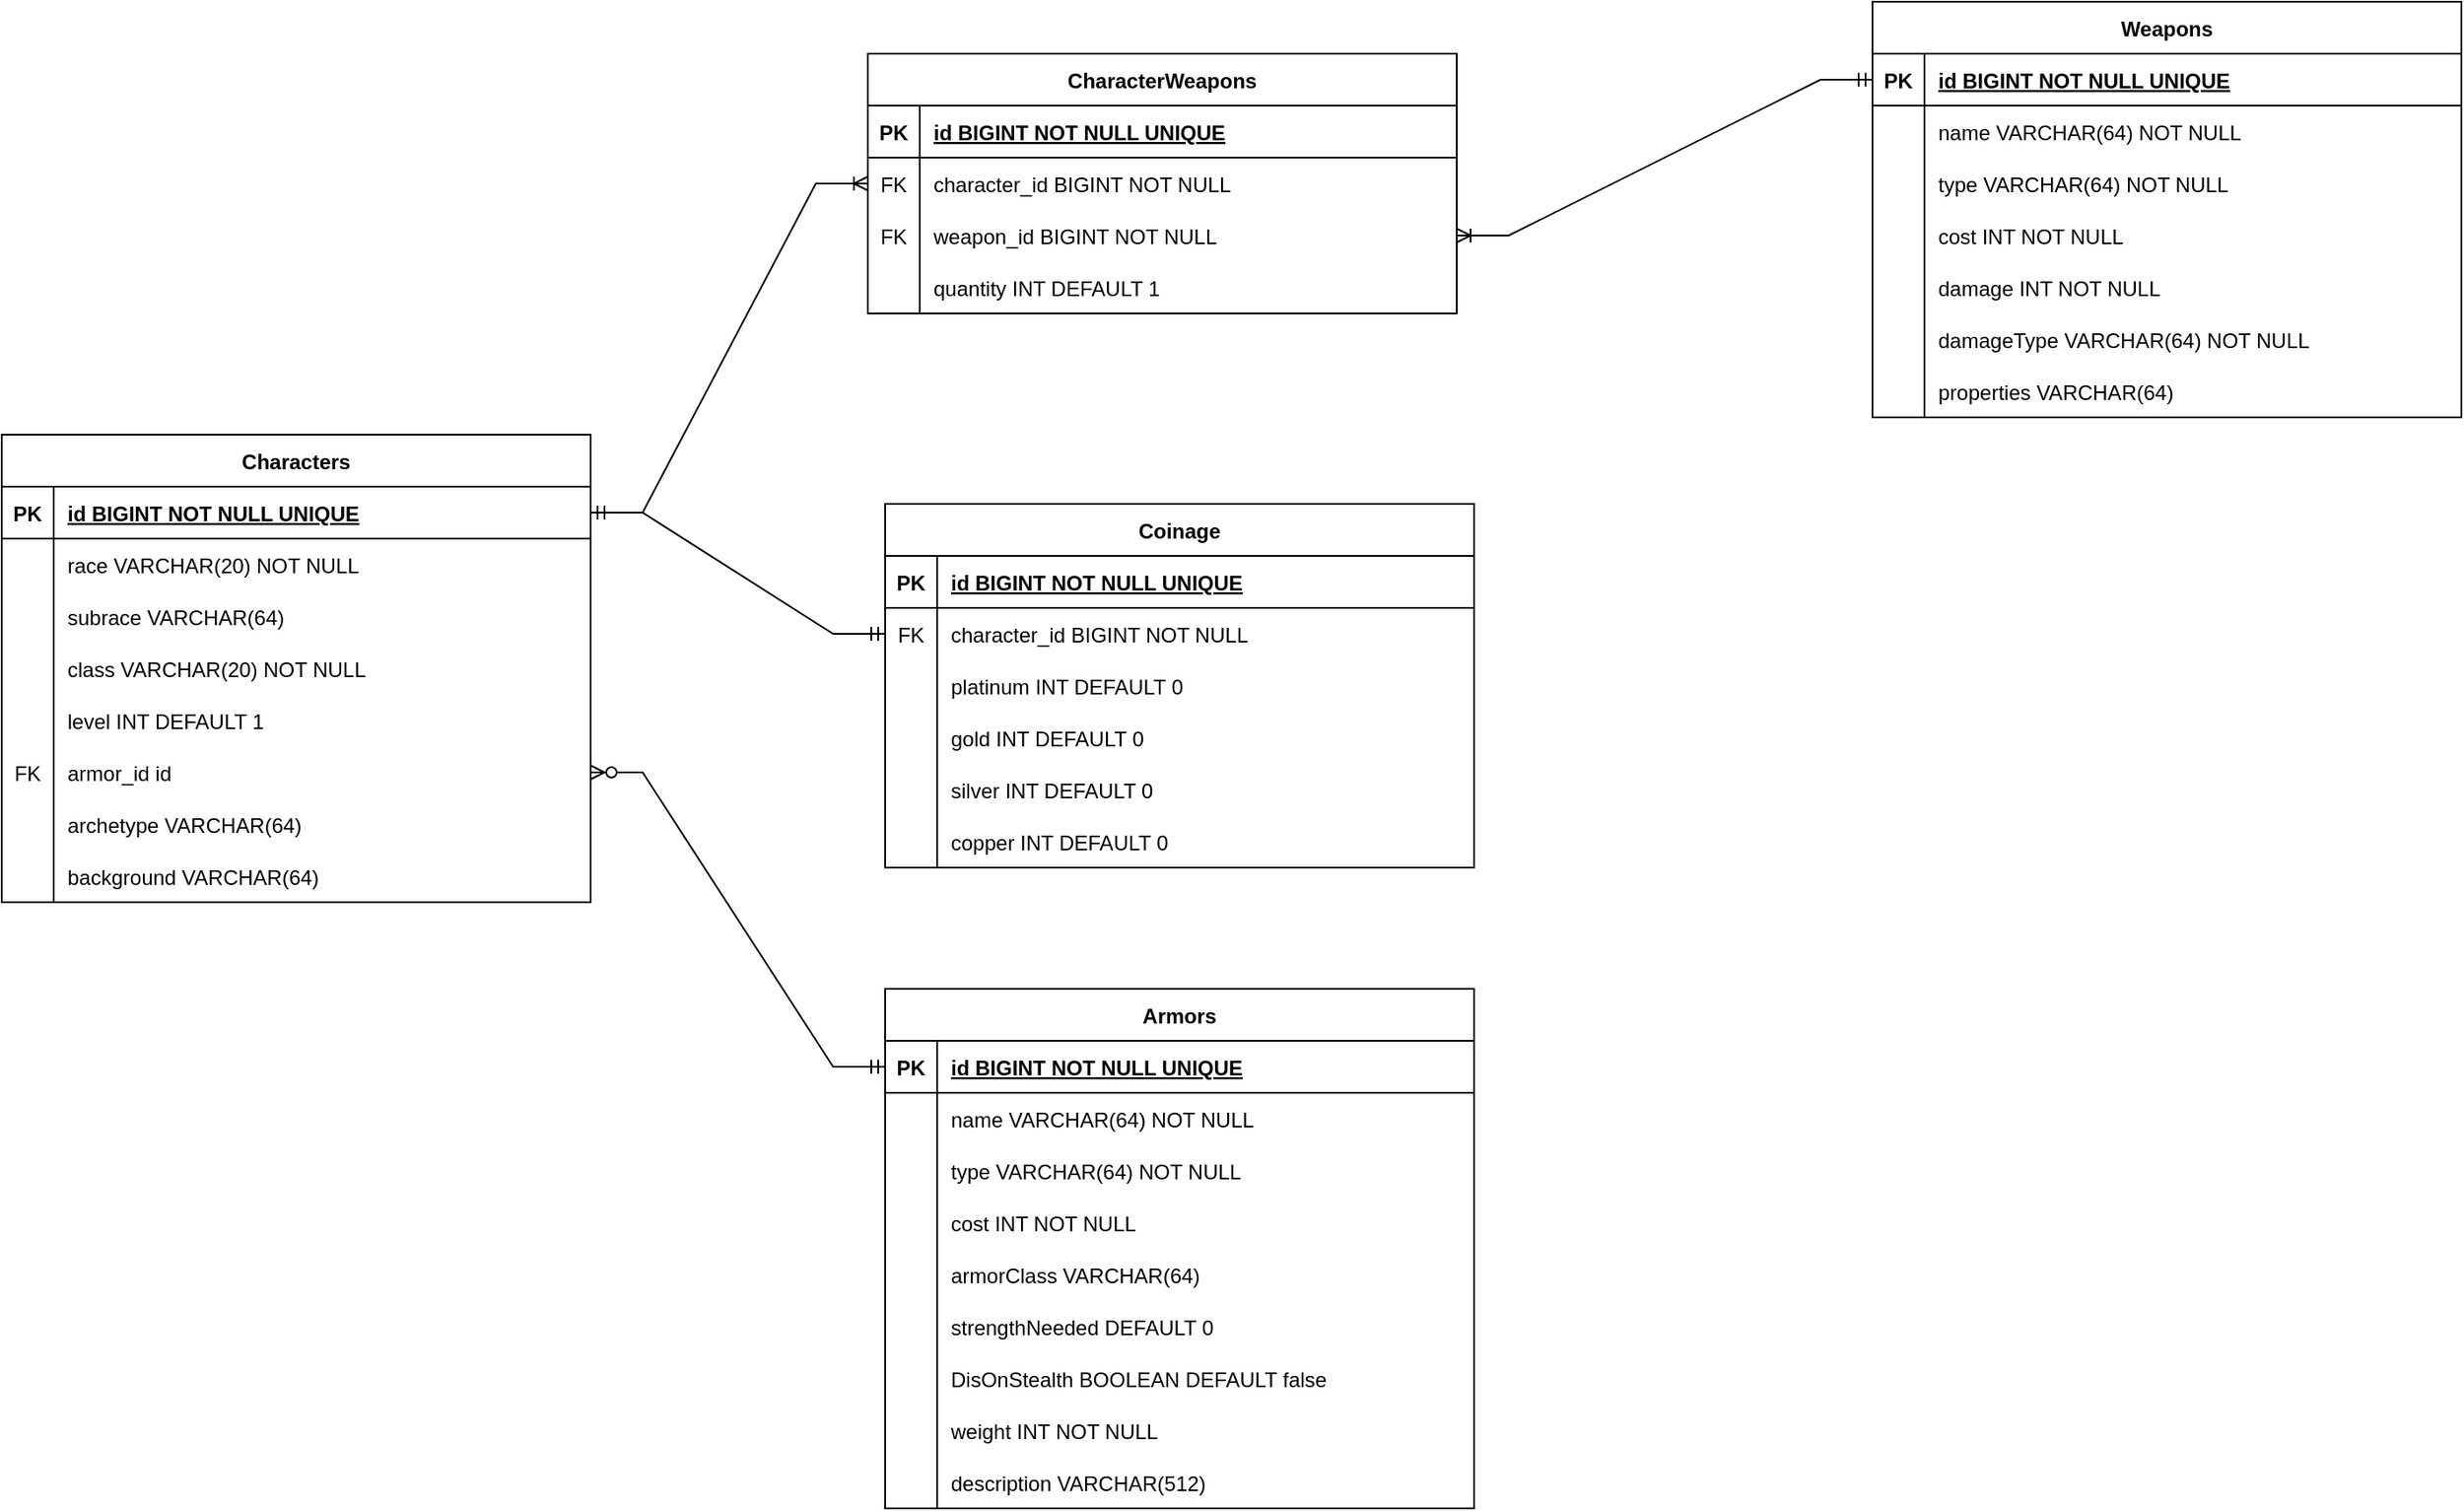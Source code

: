 <mxfile version="17.4.6" type="device"><diagram id="R2lEEEUBdFMjLlhIrx00" name="Page-1"><mxGraphModel dx="942" dy="1602" grid="1" gridSize="10" guides="1" tooltips="1" connect="1" arrows="1" fold="1" page="1" pageScale="1" pageWidth="850" pageHeight="1100" math="0" shadow="0" extFonts="Permanent Marker^https://fonts.googleapis.com/css?family=Permanent+Marker"><root><mxCell id="0"/><mxCell id="1" parent="0"/><mxCell id="QMcLN5FWD3QCqrmM8UiF-1" value="Characters" style="shape=table;startSize=30;container=1;collapsible=1;childLayout=tableLayout;fixedRows=1;rowLines=0;fontStyle=1;align=center;resizeLast=1;" parent="1" vertex="1"><mxGeometry x="140" y="320" width="340" height="270" as="geometry"/></mxCell><mxCell id="QMcLN5FWD3QCqrmM8UiF-2" value="" style="shape=tableRow;horizontal=0;startSize=0;swimlaneHead=0;swimlaneBody=0;fillColor=none;collapsible=0;dropTarget=0;points=[[0,0.5],[1,0.5]];portConstraint=eastwest;top=0;left=0;right=0;bottom=1;" parent="QMcLN5FWD3QCqrmM8UiF-1" vertex="1"><mxGeometry y="30" width="340" height="30" as="geometry"/></mxCell><mxCell id="QMcLN5FWD3QCqrmM8UiF-3" value="PK" style="shape=partialRectangle;connectable=0;fillColor=none;top=0;left=0;bottom=0;right=0;fontStyle=1;overflow=hidden;" parent="QMcLN5FWD3QCqrmM8UiF-2" vertex="1"><mxGeometry width="30" height="30" as="geometry"><mxRectangle width="30" height="30" as="alternateBounds"/></mxGeometry></mxCell><mxCell id="QMcLN5FWD3QCqrmM8UiF-4" value="id BIGINT NOT NULL UNIQUE" style="shape=partialRectangle;connectable=0;fillColor=none;top=0;left=0;bottom=0;right=0;align=left;spacingLeft=6;fontStyle=5;overflow=hidden;" parent="QMcLN5FWD3QCqrmM8UiF-2" vertex="1"><mxGeometry x="30" width="310" height="30" as="geometry"><mxRectangle width="310" height="30" as="alternateBounds"/></mxGeometry></mxCell><mxCell id="QMcLN5FWD3QCqrmM8UiF-5" value="" style="shape=tableRow;horizontal=0;startSize=0;swimlaneHead=0;swimlaneBody=0;fillColor=none;collapsible=0;dropTarget=0;points=[[0,0.5],[1,0.5]];portConstraint=eastwest;top=0;left=0;right=0;bottom=0;" parent="QMcLN5FWD3QCqrmM8UiF-1" vertex="1"><mxGeometry y="60" width="340" height="30" as="geometry"/></mxCell><mxCell id="QMcLN5FWD3QCqrmM8UiF-6" value="" style="shape=partialRectangle;connectable=0;fillColor=none;top=0;left=0;bottom=0;right=0;editable=1;overflow=hidden;" parent="QMcLN5FWD3QCqrmM8UiF-5" vertex="1"><mxGeometry width="30" height="30" as="geometry"><mxRectangle width="30" height="30" as="alternateBounds"/></mxGeometry></mxCell><mxCell id="QMcLN5FWD3QCqrmM8UiF-7" value="race VARCHAR(20) NOT NULL" style="shape=partialRectangle;connectable=0;fillColor=none;top=0;left=0;bottom=0;right=0;align=left;spacingLeft=6;overflow=hidden;" parent="QMcLN5FWD3QCqrmM8UiF-5" vertex="1"><mxGeometry x="30" width="310" height="30" as="geometry"><mxRectangle width="310" height="30" as="alternateBounds"/></mxGeometry></mxCell><mxCell id="QMcLN5FWD3QCqrmM8UiF-8" value="" style="shape=tableRow;horizontal=0;startSize=0;swimlaneHead=0;swimlaneBody=0;fillColor=none;collapsible=0;dropTarget=0;points=[[0,0.5],[1,0.5]];portConstraint=eastwest;top=0;left=0;right=0;bottom=0;" parent="QMcLN5FWD3QCqrmM8UiF-1" vertex="1"><mxGeometry y="90" width="340" height="30" as="geometry"/></mxCell><mxCell id="QMcLN5FWD3QCqrmM8UiF-9" value="" style="shape=partialRectangle;connectable=0;fillColor=none;top=0;left=0;bottom=0;right=0;editable=1;overflow=hidden;" parent="QMcLN5FWD3QCqrmM8UiF-8" vertex="1"><mxGeometry width="30" height="30" as="geometry"><mxRectangle width="30" height="30" as="alternateBounds"/></mxGeometry></mxCell><mxCell id="QMcLN5FWD3QCqrmM8UiF-10" value="subrace VARCHAR(64)" style="shape=partialRectangle;connectable=0;fillColor=none;top=0;left=0;bottom=0;right=0;align=left;spacingLeft=6;overflow=hidden;" parent="QMcLN5FWD3QCqrmM8UiF-8" vertex="1"><mxGeometry x="30" width="310" height="30" as="geometry"><mxRectangle width="310" height="30" as="alternateBounds"/></mxGeometry></mxCell><mxCell id="QMcLN5FWD3QCqrmM8UiF-11" style="shape=tableRow;horizontal=0;startSize=0;swimlaneHead=0;swimlaneBody=0;fillColor=none;collapsible=0;dropTarget=0;points=[[0,0.5],[1,0.5]];portConstraint=eastwest;top=0;left=0;right=0;bottom=0;" parent="QMcLN5FWD3QCqrmM8UiF-1" vertex="1"><mxGeometry y="120" width="340" height="30" as="geometry"/></mxCell><mxCell id="QMcLN5FWD3QCqrmM8UiF-12" style="shape=partialRectangle;connectable=0;fillColor=none;top=0;left=0;bottom=0;right=0;editable=1;overflow=hidden;" parent="QMcLN5FWD3QCqrmM8UiF-11" vertex="1"><mxGeometry width="30" height="30" as="geometry"><mxRectangle width="30" height="30" as="alternateBounds"/></mxGeometry></mxCell><mxCell id="QMcLN5FWD3QCqrmM8UiF-13" value="class VARCHAR(20) NOT NULL" style="shape=partialRectangle;connectable=0;fillColor=none;top=0;left=0;bottom=0;right=0;align=left;spacingLeft=6;overflow=hidden;" parent="QMcLN5FWD3QCqrmM8UiF-11" vertex="1"><mxGeometry x="30" width="310" height="30" as="geometry"><mxRectangle width="310" height="30" as="alternateBounds"/></mxGeometry></mxCell><mxCell id="QMcLN5FWD3QCqrmM8UiF-17" style="shape=tableRow;horizontal=0;startSize=0;swimlaneHead=0;swimlaneBody=0;fillColor=none;collapsible=0;dropTarget=0;points=[[0,0.5],[1,0.5]];portConstraint=eastwest;top=0;left=0;right=0;bottom=0;" parent="QMcLN5FWD3QCqrmM8UiF-1" vertex="1"><mxGeometry y="150" width="340" height="30" as="geometry"/></mxCell><mxCell id="QMcLN5FWD3QCqrmM8UiF-18" style="shape=partialRectangle;connectable=0;fillColor=none;top=0;left=0;bottom=0;right=0;editable=1;overflow=hidden;" parent="QMcLN5FWD3QCqrmM8UiF-17" vertex="1"><mxGeometry width="30" height="30" as="geometry"><mxRectangle width="30" height="30" as="alternateBounds"/></mxGeometry></mxCell><mxCell id="QMcLN5FWD3QCqrmM8UiF-19" value="level INT DEFAULT 1" style="shape=partialRectangle;connectable=0;fillColor=none;top=0;left=0;bottom=0;right=0;align=left;spacingLeft=6;overflow=hidden;" parent="QMcLN5FWD3QCqrmM8UiF-17" vertex="1"><mxGeometry x="30" width="310" height="30" as="geometry"><mxRectangle width="310" height="30" as="alternateBounds"/></mxGeometry></mxCell><mxCell id="VC40EY-GTcjfZJbAueMf-99" style="shape=tableRow;horizontal=0;startSize=0;swimlaneHead=0;swimlaneBody=0;fillColor=none;collapsible=0;dropTarget=0;points=[[0,0.5],[1,0.5]];portConstraint=eastwest;top=0;left=0;right=0;bottom=0;" parent="QMcLN5FWD3QCqrmM8UiF-1" vertex="1"><mxGeometry y="180" width="340" height="30" as="geometry"/></mxCell><mxCell id="VC40EY-GTcjfZJbAueMf-100" value="FK" style="shape=partialRectangle;connectable=0;fillColor=none;top=0;left=0;bottom=0;right=0;editable=1;overflow=hidden;" parent="VC40EY-GTcjfZJbAueMf-99" vertex="1"><mxGeometry width="30" height="30" as="geometry"><mxRectangle width="30" height="30" as="alternateBounds"/></mxGeometry></mxCell><mxCell id="VC40EY-GTcjfZJbAueMf-101" value="armor_id id" style="shape=partialRectangle;connectable=0;fillColor=none;top=0;left=0;bottom=0;right=0;align=left;spacingLeft=6;overflow=hidden;" parent="VC40EY-GTcjfZJbAueMf-99" vertex="1"><mxGeometry x="30" width="310" height="30" as="geometry"><mxRectangle width="310" height="30" as="alternateBounds"/></mxGeometry></mxCell><mxCell id="QMcLN5FWD3QCqrmM8UiF-20" style="shape=tableRow;horizontal=0;startSize=0;swimlaneHead=0;swimlaneBody=0;fillColor=none;collapsible=0;dropTarget=0;points=[[0,0.5],[1,0.5]];portConstraint=eastwest;top=0;left=0;right=0;bottom=0;" parent="QMcLN5FWD3QCqrmM8UiF-1" vertex="1"><mxGeometry y="210" width="340" height="30" as="geometry"/></mxCell><mxCell id="QMcLN5FWD3QCqrmM8UiF-21" style="shape=partialRectangle;connectable=0;fillColor=none;top=0;left=0;bottom=0;right=0;editable=1;overflow=hidden;" parent="QMcLN5FWD3QCqrmM8UiF-20" vertex="1"><mxGeometry width="30" height="30" as="geometry"><mxRectangle width="30" height="30" as="alternateBounds"/></mxGeometry></mxCell><mxCell id="QMcLN5FWD3QCqrmM8UiF-22" value="archetype VARCHAR(64)" style="shape=partialRectangle;connectable=0;fillColor=none;top=0;left=0;bottom=0;right=0;align=left;spacingLeft=6;overflow=hidden;" parent="QMcLN5FWD3QCqrmM8UiF-20" vertex="1"><mxGeometry x="30" width="310" height="30" as="geometry"><mxRectangle width="310" height="30" as="alternateBounds"/></mxGeometry></mxCell><mxCell id="QMcLN5FWD3QCqrmM8UiF-14" style="shape=tableRow;horizontal=0;startSize=0;swimlaneHead=0;swimlaneBody=0;fillColor=none;collapsible=0;dropTarget=0;points=[[0,0.5],[1,0.5]];portConstraint=eastwest;top=0;left=0;right=0;bottom=0;" parent="QMcLN5FWD3QCqrmM8UiF-1" vertex="1"><mxGeometry y="240" width="340" height="30" as="geometry"/></mxCell><mxCell id="QMcLN5FWD3QCqrmM8UiF-15" style="shape=partialRectangle;connectable=0;fillColor=none;top=0;left=0;bottom=0;right=0;editable=1;overflow=hidden;" parent="QMcLN5FWD3QCqrmM8UiF-14" vertex="1"><mxGeometry width="30" height="30" as="geometry"><mxRectangle width="30" height="30" as="alternateBounds"/></mxGeometry></mxCell><mxCell id="QMcLN5FWD3QCqrmM8UiF-16" value="background VARCHAR(64)" style="shape=partialRectangle;connectable=0;fillColor=none;top=0;left=0;bottom=0;right=0;align=left;spacingLeft=6;overflow=hidden;" parent="QMcLN5FWD3QCqrmM8UiF-14" vertex="1"><mxGeometry x="30" width="310" height="30" as="geometry"><mxRectangle width="310" height="30" as="alternateBounds"/></mxGeometry></mxCell><mxCell id="VC40EY-GTcjfZJbAueMf-1" value="Weapons" style="shape=table;startSize=30;container=1;collapsible=1;childLayout=tableLayout;fixedRows=1;rowLines=0;fontStyle=1;align=center;resizeLast=1;" parent="1" vertex="1"><mxGeometry x="1220" y="70" width="340" height="240" as="geometry"/></mxCell><mxCell id="VC40EY-GTcjfZJbAueMf-2" value="" style="shape=tableRow;horizontal=0;startSize=0;swimlaneHead=0;swimlaneBody=0;fillColor=none;collapsible=0;dropTarget=0;points=[[0,0.5],[1,0.5]];portConstraint=eastwest;top=0;left=0;right=0;bottom=1;" parent="VC40EY-GTcjfZJbAueMf-1" vertex="1"><mxGeometry y="30" width="340" height="30" as="geometry"/></mxCell><mxCell id="VC40EY-GTcjfZJbAueMf-3" value="PK" style="shape=partialRectangle;connectable=0;fillColor=none;top=0;left=0;bottom=0;right=0;fontStyle=1;overflow=hidden;" parent="VC40EY-GTcjfZJbAueMf-2" vertex="1"><mxGeometry width="30" height="30" as="geometry"><mxRectangle width="30" height="30" as="alternateBounds"/></mxGeometry></mxCell><mxCell id="VC40EY-GTcjfZJbAueMf-4" value="id BIGINT NOT NULL UNIQUE" style="shape=partialRectangle;connectable=0;fillColor=none;top=0;left=0;bottom=0;right=0;align=left;spacingLeft=6;fontStyle=5;overflow=hidden;" parent="VC40EY-GTcjfZJbAueMf-2" vertex="1"><mxGeometry x="30" width="310" height="30" as="geometry"><mxRectangle width="310" height="30" as="alternateBounds"/></mxGeometry></mxCell><mxCell id="VC40EY-GTcjfZJbAueMf-5" value="" style="shape=tableRow;horizontal=0;startSize=0;swimlaneHead=0;swimlaneBody=0;fillColor=none;collapsible=0;dropTarget=0;points=[[0,0.5],[1,0.5]];portConstraint=eastwest;top=0;left=0;right=0;bottom=0;" parent="VC40EY-GTcjfZJbAueMf-1" vertex="1"><mxGeometry y="60" width="340" height="30" as="geometry"/></mxCell><mxCell id="VC40EY-GTcjfZJbAueMf-6" value="" style="shape=partialRectangle;connectable=0;fillColor=none;top=0;left=0;bottom=0;right=0;editable=1;overflow=hidden;" parent="VC40EY-GTcjfZJbAueMf-5" vertex="1"><mxGeometry width="30" height="30" as="geometry"><mxRectangle width="30" height="30" as="alternateBounds"/></mxGeometry></mxCell><mxCell id="VC40EY-GTcjfZJbAueMf-7" value="name VARCHAR(64) NOT NULL" style="shape=partialRectangle;connectable=0;fillColor=none;top=0;left=0;bottom=0;right=0;align=left;spacingLeft=6;overflow=hidden;" parent="VC40EY-GTcjfZJbAueMf-5" vertex="1"><mxGeometry x="30" width="310" height="30" as="geometry"><mxRectangle width="310" height="30" as="alternateBounds"/></mxGeometry></mxCell><mxCell id="VC40EY-GTcjfZJbAueMf-8" value="" style="shape=tableRow;horizontal=0;startSize=0;swimlaneHead=0;swimlaneBody=0;fillColor=none;collapsible=0;dropTarget=0;points=[[0,0.5],[1,0.5]];portConstraint=eastwest;top=0;left=0;right=0;bottom=0;" parent="VC40EY-GTcjfZJbAueMf-1" vertex="1"><mxGeometry y="90" width="340" height="30" as="geometry"/></mxCell><mxCell id="VC40EY-GTcjfZJbAueMf-9" value="" style="shape=partialRectangle;connectable=0;fillColor=none;top=0;left=0;bottom=0;right=0;editable=1;overflow=hidden;" parent="VC40EY-GTcjfZJbAueMf-8" vertex="1"><mxGeometry width="30" height="30" as="geometry"><mxRectangle width="30" height="30" as="alternateBounds"/></mxGeometry></mxCell><mxCell id="VC40EY-GTcjfZJbAueMf-10" value="type VARCHAR(64) NOT NULL" style="shape=partialRectangle;connectable=0;fillColor=none;top=0;left=0;bottom=0;right=0;align=left;spacingLeft=6;overflow=hidden;" parent="VC40EY-GTcjfZJbAueMf-8" vertex="1"><mxGeometry x="30" width="310" height="30" as="geometry"><mxRectangle width="310" height="30" as="alternateBounds"/></mxGeometry></mxCell><mxCell id="VC40EY-GTcjfZJbAueMf-11" style="shape=tableRow;horizontal=0;startSize=0;swimlaneHead=0;swimlaneBody=0;fillColor=none;collapsible=0;dropTarget=0;points=[[0,0.5],[1,0.5]];portConstraint=eastwest;top=0;left=0;right=0;bottom=0;" parent="VC40EY-GTcjfZJbAueMf-1" vertex="1"><mxGeometry y="120" width="340" height="30" as="geometry"/></mxCell><mxCell id="VC40EY-GTcjfZJbAueMf-12" style="shape=partialRectangle;connectable=0;fillColor=none;top=0;left=0;bottom=0;right=0;editable=1;overflow=hidden;" parent="VC40EY-GTcjfZJbAueMf-11" vertex="1"><mxGeometry width="30" height="30" as="geometry"><mxRectangle width="30" height="30" as="alternateBounds"/></mxGeometry></mxCell><mxCell id="VC40EY-GTcjfZJbAueMf-13" value="cost INT NOT NULL" style="shape=partialRectangle;connectable=0;fillColor=none;top=0;left=0;bottom=0;right=0;align=left;spacingLeft=6;overflow=hidden;" parent="VC40EY-GTcjfZJbAueMf-11" vertex="1"><mxGeometry x="30" width="310" height="30" as="geometry"><mxRectangle width="310" height="30" as="alternateBounds"/></mxGeometry></mxCell><mxCell id="VC40EY-GTcjfZJbAueMf-14" style="shape=tableRow;horizontal=0;startSize=0;swimlaneHead=0;swimlaneBody=0;fillColor=none;collapsible=0;dropTarget=0;points=[[0,0.5],[1,0.5]];portConstraint=eastwest;top=0;left=0;right=0;bottom=0;" parent="VC40EY-GTcjfZJbAueMf-1" vertex="1"><mxGeometry y="150" width="340" height="30" as="geometry"/></mxCell><mxCell id="VC40EY-GTcjfZJbAueMf-15" style="shape=partialRectangle;connectable=0;fillColor=none;top=0;left=0;bottom=0;right=0;editable=1;overflow=hidden;" parent="VC40EY-GTcjfZJbAueMf-14" vertex="1"><mxGeometry width="30" height="30" as="geometry"><mxRectangle width="30" height="30" as="alternateBounds"/></mxGeometry></mxCell><mxCell id="VC40EY-GTcjfZJbAueMf-16" value="damage INT NOT NULL" style="shape=partialRectangle;connectable=0;fillColor=none;top=0;left=0;bottom=0;right=0;align=left;spacingLeft=6;overflow=hidden;" parent="VC40EY-GTcjfZJbAueMf-14" vertex="1"><mxGeometry x="30" width="310" height="30" as="geometry"><mxRectangle width="310" height="30" as="alternateBounds"/></mxGeometry></mxCell><mxCell id="VC40EY-GTcjfZJbAueMf-17" style="shape=tableRow;horizontal=0;startSize=0;swimlaneHead=0;swimlaneBody=0;fillColor=none;collapsible=0;dropTarget=0;points=[[0,0.5],[1,0.5]];portConstraint=eastwest;top=0;left=0;right=0;bottom=0;" parent="VC40EY-GTcjfZJbAueMf-1" vertex="1"><mxGeometry y="180" width="340" height="30" as="geometry"/></mxCell><mxCell id="VC40EY-GTcjfZJbAueMf-18" style="shape=partialRectangle;connectable=0;fillColor=none;top=0;left=0;bottom=0;right=0;editable=1;overflow=hidden;" parent="VC40EY-GTcjfZJbAueMf-17" vertex="1"><mxGeometry width="30" height="30" as="geometry"><mxRectangle width="30" height="30" as="alternateBounds"/></mxGeometry></mxCell><mxCell id="VC40EY-GTcjfZJbAueMf-19" value="damageType VARCHAR(64) NOT NULL" style="shape=partialRectangle;connectable=0;fillColor=none;top=0;left=0;bottom=0;right=0;align=left;spacingLeft=6;overflow=hidden;" parent="VC40EY-GTcjfZJbAueMf-17" vertex="1"><mxGeometry x="30" width="310" height="30" as="geometry"><mxRectangle width="310" height="30" as="alternateBounds"/></mxGeometry></mxCell><mxCell id="VC40EY-GTcjfZJbAueMf-20" style="shape=tableRow;horizontal=0;startSize=0;swimlaneHead=0;swimlaneBody=0;fillColor=none;collapsible=0;dropTarget=0;points=[[0,0.5],[1,0.5]];portConstraint=eastwest;top=0;left=0;right=0;bottom=0;" parent="VC40EY-GTcjfZJbAueMf-1" vertex="1"><mxGeometry y="210" width="340" height="30" as="geometry"/></mxCell><mxCell id="VC40EY-GTcjfZJbAueMf-21" style="shape=partialRectangle;connectable=0;fillColor=none;top=0;left=0;bottom=0;right=0;editable=1;overflow=hidden;" parent="VC40EY-GTcjfZJbAueMf-20" vertex="1"><mxGeometry width="30" height="30" as="geometry"><mxRectangle width="30" height="30" as="alternateBounds"/></mxGeometry></mxCell><mxCell id="VC40EY-GTcjfZJbAueMf-22" value="properties VARCHAR(64)" style="shape=partialRectangle;connectable=0;fillColor=none;top=0;left=0;bottom=0;right=0;align=left;spacingLeft=6;overflow=hidden;" parent="VC40EY-GTcjfZJbAueMf-20" vertex="1"><mxGeometry x="30" width="310" height="30" as="geometry"><mxRectangle width="310" height="30" as="alternateBounds"/></mxGeometry></mxCell><mxCell id="VC40EY-GTcjfZJbAueMf-36" value="CharacterWeapons" style="shape=table;startSize=30;container=1;collapsible=1;childLayout=tableLayout;fixedRows=1;rowLines=0;fontStyle=1;align=center;resizeLast=1;" parent="1" vertex="1"><mxGeometry x="640" y="100" width="340" height="150" as="geometry"/></mxCell><mxCell id="VC40EY-GTcjfZJbAueMf-37" value="" style="shape=tableRow;horizontal=0;startSize=0;swimlaneHead=0;swimlaneBody=0;fillColor=none;collapsible=0;dropTarget=0;points=[[0,0.5],[1,0.5]];portConstraint=eastwest;top=0;left=0;right=0;bottom=1;" parent="VC40EY-GTcjfZJbAueMf-36" vertex="1"><mxGeometry y="30" width="340" height="30" as="geometry"/></mxCell><mxCell id="VC40EY-GTcjfZJbAueMf-38" value="PK" style="shape=partialRectangle;connectable=0;fillColor=none;top=0;left=0;bottom=0;right=0;fontStyle=1;overflow=hidden;" parent="VC40EY-GTcjfZJbAueMf-37" vertex="1"><mxGeometry width="30" height="30" as="geometry"><mxRectangle width="30" height="30" as="alternateBounds"/></mxGeometry></mxCell><mxCell id="VC40EY-GTcjfZJbAueMf-39" value="id BIGINT NOT NULL UNIQUE" style="shape=partialRectangle;connectable=0;fillColor=none;top=0;left=0;bottom=0;right=0;align=left;spacingLeft=6;fontStyle=5;overflow=hidden;" parent="VC40EY-GTcjfZJbAueMf-37" vertex="1"><mxGeometry x="30" width="310" height="30" as="geometry"><mxRectangle width="310" height="30" as="alternateBounds"/></mxGeometry></mxCell><mxCell id="VC40EY-GTcjfZJbAueMf-40" value="" style="shape=tableRow;horizontal=0;startSize=0;swimlaneHead=0;swimlaneBody=0;fillColor=none;collapsible=0;dropTarget=0;points=[[0,0.5],[1,0.5]];portConstraint=eastwest;top=0;left=0;right=0;bottom=0;" parent="VC40EY-GTcjfZJbAueMf-36" vertex="1"><mxGeometry y="60" width="340" height="30" as="geometry"/></mxCell><mxCell id="VC40EY-GTcjfZJbAueMf-41" value="FK" style="shape=partialRectangle;connectable=0;fillColor=none;top=0;left=0;bottom=0;right=0;editable=1;overflow=hidden;" parent="VC40EY-GTcjfZJbAueMf-40" vertex="1"><mxGeometry width="30" height="30" as="geometry"><mxRectangle width="30" height="30" as="alternateBounds"/></mxGeometry></mxCell><mxCell id="VC40EY-GTcjfZJbAueMf-42" value="character_id BIGINT NOT NULL" style="shape=partialRectangle;connectable=0;fillColor=none;top=0;left=0;bottom=0;right=0;align=left;spacingLeft=6;overflow=hidden;" parent="VC40EY-GTcjfZJbAueMf-40" vertex="1"><mxGeometry x="30" width="310" height="30" as="geometry"><mxRectangle width="310" height="30" as="alternateBounds"/></mxGeometry></mxCell><mxCell id="VC40EY-GTcjfZJbAueMf-43" value="" style="shape=tableRow;horizontal=0;startSize=0;swimlaneHead=0;swimlaneBody=0;fillColor=none;collapsible=0;dropTarget=0;points=[[0,0.5],[1,0.5]];portConstraint=eastwest;top=0;left=0;right=0;bottom=0;" parent="VC40EY-GTcjfZJbAueMf-36" vertex="1"><mxGeometry y="90" width="340" height="30" as="geometry"/></mxCell><mxCell id="VC40EY-GTcjfZJbAueMf-44" value="FK" style="shape=partialRectangle;connectable=0;fillColor=none;top=0;left=0;bottom=0;right=0;editable=1;overflow=hidden;" parent="VC40EY-GTcjfZJbAueMf-43" vertex="1"><mxGeometry width="30" height="30" as="geometry"><mxRectangle width="30" height="30" as="alternateBounds"/></mxGeometry></mxCell><mxCell id="VC40EY-GTcjfZJbAueMf-45" value="weapon_id BIGINT NOT NULL" style="shape=partialRectangle;connectable=0;fillColor=none;top=0;left=0;bottom=0;right=0;align=left;spacingLeft=6;overflow=hidden;" parent="VC40EY-GTcjfZJbAueMf-43" vertex="1"><mxGeometry x="30" width="310" height="30" as="geometry"><mxRectangle width="310" height="30" as="alternateBounds"/></mxGeometry></mxCell><mxCell id="VC40EY-GTcjfZJbAueMf-46" style="shape=tableRow;horizontal=0;startSize=0;swimlaneHead=0;swimlaneBody=0;fillColor=none;collapsible=0;dropTarget=0;points=[[0,0.5],[1,0.5]];portConstraint=eastwest;top=0;left=0;right=0;bottom=0;" parent="VC40EY-GTcjfZJbAueMf-36" vertex="1"><mxGeometry y="120" width="340" height="30" as="geometry"/></mxCell><mxCell id="VC40EY-GTcjfZJbAueMf-47" style="shape=partialRectangle;connectable=0;fillColor=none;top=0;left=0;bottom=0;right=0;editable=1;overflow=hidden;" parent="VC40EY-GTcjfZJbAueMf-46" vertex="1"><mxGeometry width="30" height="30" as="geometry"><mxRectangle width="30" height="30" as="alternateBounds"/></mxGeometry></mxCell><mxCell id="VC40EY-GTcjfZJbAueMf-48" value="quantity INT DEFAULT 1" style="shape=partialRectangle;connectable=0;fillColor=none;top=0;left=0;bottom=0;right=0;align=left;spacingLeft=6;overflow=hidden;" parent="VC40EY-GTcjfZJbAueMf-46" vertex="1"><mxGeometry x="30" width="310" height="30" as="geometry"><mxRectangle width="310" height="30" as="alternateBounds"/></mxGeometry></mxCell><mxCell id="VC40EY-GTcjfZJbAueMf-58" value="Armors" style="shape=table;startSize=30;container=1;collapsible=1;childLayout=tableLayout;fixedRows=1;rowLines=0;fontStyle=1;align=center;resizeLast=1;" parent="1" vertex="1"><mxGeometry x="650" y="640" width="340" height="300" as="geometry"/></mxCell><mxCell id="VC40EY-GTcjfZJbAueMf-59" value="" style="shape=tableRow;horizontal=0;startSize=0;swimlaneHead=0;swimlaneBody=0;fillColor=none;collapsible=0;dropTarget=0;points=[[0,0.5],[1,0.5]];portConstraint=eastwest;top=0;left=0;right=0;bottom=1;" parent="VC40EY-GTcjfZJbAueMf-58" vertex="1"><mxGeometry y="30" width="340" height="30" as="geometry"/></mxCell><mxCell id="VC40EY-GTcjfZJbAueMf-60" value="PK" style="shape=partialRectangle;connectable=0;fillColor=none;top=0;left=0;bottom=0;right=0;fontStyle=1;overflow=hidden;" parent="VC40EY-GTcjfZJbAueMf-59" vertex="1"><mxGeometry width="30" height="30" as="geometry"><mxRectangle width="30" height="30" as="alternateBounds"/></mxGeometry></mxCell><mxCell id="VC40EY-GTcjfZJbAueMf-61" value="id BIGINT NOT NULL UNIQUE" style="shape=partialRectangle;connectable=0;fillColor=none;top=0;left=0;bottom=0;right=0;align=left;spacingLeft=6;fontStyle=5;overflow=hidden;" parent="VC40EY-GTcjfZJbAueMf-59" vertex="1"><mxGeometry x="30" width="310" height="30" as="geometry"><mxRectangle width="310" height="30" as="alternateBounds"/></mxGeometry></mxCell><mxCell id="VC40EY-GTcjfZJbAueMf-62" value="" style="shape=tableRow;horizontal=0;startSize=0;swimlaneHead=0;swimlaneBody=0;fillColor=none;collapsible=0;dropTarget=0;points=[[0,0.5],[1,0.5]];portConstraint=eastwest;top=0;left=0;right=0;bottom=0;" parent="VC40EY-GTcjfZJbAueMf-58" vertex="1"><mxGeometry y="60" width="340" height="30" as="geometry"/></mxCell><mxCell id="VC40EY-GTcjfZJbAueMf-63" value="" style="shape=partialRectangle;connectable=0;fillColor=none;top=0;left=0;bottom=0;right=0;editable=1;overflow=hidden;" parent="VC40EY-GTcjfZJbAueMf-62" vertex="1"><mxGeometry width="30" height="30" as="geometry"><mxRectangle width="30" height="30" as="alternateBounds"/></mxGeometry></mxCell><mxCell id="VC40EY-GTcjfZJbAueMf-64" value="name VARCHAR(64) NOT NULL" style="shape=partialRectangle;connectable=0;fillColor=none;top=0;left=0;bottom=0;right=0;align=left;spacingLeft=6;overflow=hidden;" parent="VC40EY-GTcjfZJbAueMf-62" vertex="1"><mxGeometry x="30" width="310" height="30" as="geometry"><mxRectangle width="310" height="30" as="alternateBounds"/></mxGeometry></mxCell><mxCell id="VC40EY-GTcjfZJbAueMf-65" value="" style="shape=tableRow;horizontal=0;startSize=0;swimlaneHead=0;swimlaneBody=0;fillColor=none;collapsible=0;dropTarget=0;points=[[0,0.5],[1,0.5]];portConstraint=eastwest;top=0;left=0;right=0;bottom=0;" parent="VC40EY-GTcjfZJbAueMf-58" vertex="1"><mxGeometry y="90" width="340" height="30" as="geometry"/></mxCell><mxCell id="VC40EY-GTcjfZJbAueMf-66" value="" style="shape=partialRectangle;connectable=0;fillColor=none;top=0;left=0;bottom=0;right=0;editable=1;overflow=hidden;" parent="VC40EY-GTcjfZJbAueMf-65" vertex="1"><mxGeometry width="30" height="30" as="geometry"><mxRectangle width="30" height="30" as="alternateBounds"/></mxGeometry></mxCell><mxCell id="VC40EY-GTcjfZJbAueMf-67" value="type VARCHAR(64) NOT NULL" style="shape=partialRectangle;connectable=0;fillColor=none;top=0;left=0;bottom=0;right=0;align=left;spacingLeft=6;overflow=hidden;" parent="VC40EY-GTcjfZJbAueMf-65" vertex="1"><mxGeometry x="30" width="310" height="30" as="geometry"><mxRectangle width="310" height="30" as="alternateBounds"/></mxGeometry></mxCell><mxCell id="VC40EY-GTcjfZJbAueMf-68" style="shape=tableRow;horizontal=0;startSize=0;swimlaneHead=0;swimlaneBody=0;fillColor=none;collapsible=0;dropTarget=0;points=[[0,0.5],[1,0.5]];portConstraint=eastwest;top=0;left=0;right=0;bottom=0;" parent="VC40EY-GTcjfZJbAueMf-58" vertex="1"><mxGeometry y="120" width="340" height="30" as="geometry"/></mxCell><mxCell id="VC40EY-GTcjfZJbAueMf-69" style="shape=partialRectangle;connectable=0;fillColor=none;top=0;left=0;bottom=0;right=0;editable=1;overflow=hidden;" parent="VC40EY-GTcjfZJbAueMf-68" vertex="1"><mxGeometry width="30" height="30" as="geometry"><mxRectangle width="30" height="30" as="alternateBounds"/></mxGeometry></mxCell><mxCell id="VC40EY-GTcjfZJbAueMf-70" value="cost INT NOT NULL" style="shape=partialRectangle;connectable=0;fillColor=none;top=0;left=0;bottom=0;right=0;align=left;spacingLeft=6;overflow=hidden;" parent="VC40EY-GTcjfZJbAueMf-68" vertex="1"><mxGeometry x="30" width="310" height="30" as="geometry"><mxRectangle width="310" height="30" as="alternateBounds"/></mxGeometry></mxCell><mxCell id="VC40EY-GTcjfZJbAueMf-71" style="shape=tableRow;horizontal=0;startSize=0;swimlaneHead=0;swimlaneBody=0;fillColor=none;collapsible=0;dropTarget=0;points=[[0,0.5],[1,0.5]];portConstraint=eastwest;top=0;left=0;right=0;bottom=0;" parent="VC40EY-GTcjfZJbAueMf-58" vertex="1"><mxGeometry y="150" width="340" height="30" as="geometry"/></mxCell><mxCell id="VC40EY-GTcjfZJbAueMf-72" style="shape=partialRectangle;connectable=0;fillColor=none;top=0;left=0;bottom=0;right=0;editable=1;overflow=hidden;" parent="VC40EY-GTcjfZJbAueMf-71" vertex="1"><mxGeometry width="30" height="30" as="geometry"><mxRectangle width="30" height="30" as="alternateBounds"/></mxGeometry></mxCell><mxCell id="VC40EY-GTcjfZJbAueMf-73" value="armorClass VARCHAR(64)" style="shape=partialRectangle;connectable=0;fillColor=none;top=0;left=0;bottom=0;right=0;align=left;spacingLeft=6;overflow=hidden;" parent="VC40EY-GTcjfZJbAueMf-71" vertex="1"><mxGeometry x="30" width="310" height="30" as="geometry"><mxRectangle width="310" height="30" as="alternateBounds"/></mxGeometry></mxCell><mxCell id="VC40EY-GTcjfZJbAueMf-74" style="shape=tableRow;horizontal=0;startSize=0;swimlaneHead=0;swimlaneBody=0;fillColor=none;collapsible=0;dropTarget=0;points=[[0,0.5],[1,0.5]];portConstraint=eastwest;top=0;left=0;right=0;bottom=0;" parent="VC40EY-GTcjfZJbAueMf-58" vertex="1"><mxGeometry y="180" width="340" height="30" as="geometry"/></mxCell><mxCell id="VC40EY-GTcjfZJbAueMf-75" style="shape=partialRectangle;connectable=0;fillColor=none;top=0;left=0;bottom=0;right=0;editable=1;overflow=hidden;" parent="VC40EY-GTcjfZJbAueMf-74" vertex="1"><mxGeometry width="30" height="30" as="geometry"><mxRectangle width="30" height="30" as="alternateBounds"/></mxGeometry></mxCell><mxCell id="VC40EY-GTcjfZJbAueMf-76" value="strengthNeeded DEFAULT 0" style="shape=partialRectangle;connectable=0;fillColor=none;top=0;left=0;bottom=0;right=0;align=left;spacingLeft=6;overflow=hidden;" parent="VC40EY-GTcjfZJbAueMf-74" vertex="1"><mxGeometry x="30" width="310" height="30" as="geometry"><mxRectangle width="310" height="30" as="alternateBounds"/></mxGeometry></mxCell><mxCell id="VC40EY-GTcjfZJbAueMf-77" style="shape=tableRow;horizontal=0;startSize=0;swimlaneHead=0;swimlaneBody=0;fillColor=none;collapsible=0;dropTarget=0;points=[[0,0.5],[1,0.5]];portConstraint=eastwest;top=0;left=0;right=0;bottom=0;" parent="VC40EY-GTcjfZJbAueMf-58" vertex="1"><mxGeometry y="210" width="340" height="30" as="geometry"/></mxCell><mxCell id="VC40EY-GTcjfZJbAueMf-78" style="shape=partialRectangle;connectable=0;fillColor=none;top=0;left=0;bottom=0;right=0;editable=1;overflow=hidden;" parent="VC40EY-GTcjfZJbAueMf-77" vertex="1"><mxGeometry width="30" height="30" as="geometry"><mxRectangle width="30" height="30" as="alternateBounds"/></mxGeometry></mxCell><mxCell id="VC40EY-GTcjfZJbAueMf-79" value="DisOnStealth BOOLEAN DEFAULT false" style="shape=partialRectangle;connectable=0;fillColor=none;top=0;left=0;bottom=0;right=0;align=left;spacingLeft=6;overflow=hidden;" parent="VC40EY-GTcjfZJbAueMf-77" vertex="1"><mxGeometry x="30" width="310" height="30" as="geometry"><mxRectangle width="310" height="30" as="alternateBounds"/></mxGeometry></mxCell><mxCell id="VC40EY-GTcjfZJbAueMf-80" style="shape=tableRow;horizontal=0;startSize=0;swimlaneHead=0;swimlaneBody=0;fillColor=none;collapsible=0;dropTarget=0;points=[[0,0.5],[1,0.5]];portConstraint=eastwest;top=0;left=0;right=0;bottom=0;" parent="VC40EY-GTcjfZJbAueMf-58" vertex="1"><mxGeometry y="240" width="340" height="30" as="geometry"/></mxCell><mxCell id="VC40EY-GTcjfZJbAueMf-81" style="shape=partialRectangle;connectable=0;fillColor=none;top=0;left=0;bottom=0;right=0;editable=1;overflow=hidden;" parent="VC40EY-GTcjfZJbAueMf-80" vertex="1"><mxGeometry width="30" height="30" as="geometry"><mxRectangle width="30" height="30" as="alternateBounds"/></mxGeometry></mxCell><mxCell id="VC40EY-GTcjfZJbAueMf-82" value="weight INT NOT NULL" style="shape=partialRectangle;connectable=0;fillColor=none;top=0;left=0;bottom=0;right=0;align=left;spacingLeft=6;overflow=hidden;" parent="VC40EY-GTcjfZJbAueMf-80" vertex="1"><mxGeometry x="30" width="310" height="30" as="geometry"><mxRectangle width="310" height="30" as="alternateBounds"/></mxGeometry></mxCell><mxCell id="VC40EY-GTcjfZJbAueMf-83" style="shape=tableRow;horizontal=0;startSize=0;swimlaneHead=0;swimlaneBody=0;fillColor=none;collapsible=0;dropTarget=0;points=[[0,0.5],[1,0.5]];portConstraint=eastwest;top=0;left=0;right=0;bottom=0;" parent="VC40EY-GTcjfZJbAueMf-58" vertex="1"><mxGeometry y="270" width="340" height="30" as="geometry"/></mxCell><mxCell id="VC40EY-GTcjfZJbAueMf-84" style="shape=partialRectangle;connectable=0;fillColor=none;top=0;left=0;bottom=0;right=0;editable=1;overflow=hidden;" parent="VC40EY-GTcjfZJbAueMf-83" vertex="1"><mxGeometry width="30" height="30" as="geometry"><mxRectangle width="30" height="30" as="alternateBounds"/></mxGeometry></mxCell><mxCell id="VC40EY-GTcjfZJbAueMf-85" value="description VARCHAR(512)" style="shape=partialRectangle;connectable=0;fillColor=none;top=0;left=0;bottom=0;right=0;align=left;spacingLeft=6;overflow=hidden;" parent="VC40EY-GTcjfZJbAueMf-83" vertex="1"><mxGeometry x="30" width="310" height="30" as="geometry"><mxRectangle width="310" height="30" as="alternateBounds"/></mxGeometry></mxCell><mxCell id="VC40EY-GTcjfZJbAueMf-103" value="Coinage" style="shape=table;startSize=30;container=1;collapsible=1;childLayout=tableLayout;fixedRows=1;rowLines=0;fontStyle=1;align=center;resizeLast=1;" parent="1" vertex="1"><mxGeometry x="650" y="360" width="340" height="210" as="geometry"/></mxCell><mxCell id="VC40EY-GTcjfZJbAueMf-104" value="" style="shape=tableRow;horizontal=0;startSize=0;swimlaneHead=0;swimlaneBody=0;fillColor=none;collapsible=0;dropTarget=0;points=[[0,0.5],[1,0.5]];portConstraint=eastwest;top=0;left=0;right=0;bottom=1;" parent="VC40EY-GTcjfZJbAueMf-103" vertex="1"><mxGeometry y="30" width="340" height="30" as="geometry"/></mxCell><mxCell id="VC40EY-GTcjfZJbAueMf-105" value="PK" style="shape=partialRectangle;connectable=0;fillColor=none;top=0;left=0;bottom=0;right=0;fontStyle=1;overflow=hidden;" parent="VC40EY-GTcjfZJbAueMf-104" vertex="1"><mxGeometry width="30" height="30" as="geometry"><mxRectangle width="30" height="30" as="alternateBounds"/></mxGeometry></mxCell><mxCell id="VC40EY-GTcjfZJbAueMf-106" value="id BIGINT NOT NULL UNIQUE" style="shape=partialRectangle;connectable=0;fillColor=none;top=0;left=0;bottom=0;right=0;align=left;spacingLeft=6;fontStyle=5;overflow=hidden;" parent="VC40EY-GTcjfZJbAueMf-104" vertex="1"><mxGeometry x="30" width="310" height="30" as="geometry"><mxRectangle width="310" height="30" as="alternateBounds"/></mxGeometry></mxCell><mxCell id="VC40EY-GTcjfZJbAueMf-107" value="" style="shape=tableRow;horizontal=0;startSize=0;swimlaneHead=0;swimlaneBody=0;fillColor=none;collapsible=0;dropTarget=0;points=[[0,0.5],[1,0.5]];portConstraint=eastwest;top=0;left=0;right=0;bottom=0;" parent="VC40EY-GTcjfZJbAueMf-103" vertex="1"><mxGeometry y="60" width="340" height="30" as="geometry"/></mxCell><mxCell id="VC40EY-GTcjfZJbAueMf-108" value="FK" style="shape=partialRectangle;connectable=0;fillColor=none;top=0;left=0;bottom=0;right=0;editable=1;overflow=hidden;" parent="VC40EY-GTcjfZJbAueMf-107" vertex="1"><mxGeometry width="30" height="30" as="geometry"><mxRectangle width="30" height="30" as="alternateBounds"/></mxGeometry></mxCell><mxCell id="VC40EY-GTcjfZJbAueMf-109" value="character_id BIGINT NOT NULL" style="shape=partialRectangle;connectable=0;fillColor=none;top=0;left=0;bottom=0;right=0;align=left;spacingLeft=6;overflow=hidden;" parent="VC40EY-GTcjfZJbAueMf-107" vertex="1"><mxGeometry x="30" width="310" height="30" as="geometry"><mxRectangle width="310" height="30" as="alternateBounds"/></mxGeometry></mxCell><mxCell id="VC40EY-GTcjfZJbAueMf-110" value="" style="shape=tableRow;horizontal=0;startSize=0;swimlaneHead=0;swimlaneBody=0;fillColor=none;collapsible=0;dropTarget=0;points=[[0,0.5],[1,0.5]];portConstraint=eastwest;top=0;left=0;right=0;bottom=0;" parent="VC40EY-GTcjfZJbAueMf-103" vertex="1"><mxGeometry y="90" width="340" height="30" as="geometry"/></mxCell><mxCell id="VC40EY-GTcjfZJbAueMf-111" value="" style="shape=partialRectangle;connectable=0;fillColor=none;top=0;left=0;bottom=0;right=0;editable=1;overflow=hidden;" parent="VC40EY-GTcjfZJbAueMf-110" vertex="1"><mxGeometry width="30" height="30" as="geometry"><mxRectangle width="30" height="30" as="alternateBounds"/></mxGeometry></mxCell><mxCell id="VC40EY-GTcjfZJbAueMf-112" value="platinum INT DEFAULT 0" style="shape=partialRectangle;connectable=0;fillColor=none;top=0;left=0;bottom=0;right=0;align=left;spacingLeft=6;overflow=hidden;" parent="VC40EY-GTcjfZJbAueMf-110" vertex="1"><mxGeometry x="30" width="310" height="30" as="geometry"><mxRectangle width="310" height="30" as="alternateBounds"/></mxGeometry></mxCell><mxCell id="VC40EY-GTcjfZJbAueMf-113" style="shape=tableRow;horizontal=0;startSize=0;swimlaneHead=0;swimlaneBody=0;fillColor=none;collapsible=0;dropTarget=0;points=[[0,0.5],[1,0.5]];portConstraint=eastwest;top=0;left=0;right=0;bottom=0;" parent="VC40EY-GTcjfZJbAueMf-103" vertex="1"><mxGeometry y="120" width="340" height="30" as="geometry"/></mxCell><mxCell id="VC40EY-GTcjfZJbAueMf-114" style="shape=partialRectangle;connectable=0;fillColor=none;top=0;left=0;bottom=0;right=0;editable=1;overflow=hidden;" parent="VC40EY-GTcjfZJbAueMf-113" vertex="1"><mxGeometry width="30" height="30" as="geometry"><mxRectangle width="30" height="30" as="alternateBounds"/></mxGeometry></mxCell><mxCell id="VC40EY-GTcjfZJbAueMf-115" value="gold INT DEFAULT 0" style="shape=partialRectangle;connectable=0;fillColor=none;top=0;left=0;bottom=0;right=0;align=left;spacingLeft=6;overflow=hidden;" parent="VC40EY-GTcjfZJbAueMf-113" vertex="1"><mxGeometry x="30" width="310" height="30" as="geometry"><mxRectangle width="310" height="30" as="alternateBounds"/></mxGeometry></mxCell><mxCell id="VC40EY-GTcjfZJbAueMf-116" style="shape=tableRow;horizontal=0;startSize=0;swimlaneHead=0;swimlaneBody=0;fillColor=none;collapsible=0;dropTarget=0;points=[[0,0.5],[1,0.5]];portConstraint=eastwest;top=0;left=0;right=0;bottom=0;" parent="VC40EY-GTcjfZJbAueMf-103" vertex="1"><mxGeometry y="150" width="340" height="30" as="geometry"/></mxCell><mxCell id="VC40EY-GTcjfZJbAueMf-117" style="shape=partialRectangle;connectable=0;fillColor=none;top=0;left=0;bottom=0;right=0;editable=1;overflow=hidden;" parent="VC40EY-GTcjfZJbAueMf-116" vertex="1"><mxGeometry width="30" height="30" as="geometry"><mxRectangle width="30" height="30" as="alternateBounds"/></mxGeometry></mxCell><mxCell id="VC40EY-GTcjfZJbAueMf-118" value="silver INT DEFAULT 0" style="shape=partialRectangle;connectable=0;fillColor=none;top=0;left=0;bottom=0;right=0;align=left;spacingLeft=6;overflow=hidden;" parent="VC40EY-GTcjfZJbAueMf-116" vertex="1"><mxGeometry x="30" width="310" height="30" as="geometry"><mxRectangle width="310" height="30" as="alternateBounds"/></mxGeometry></mxCell><mxCell id="VC40EY-GTcjfZJbAueMf-125" style="shape=tableRow;horizontal=0;startSize=0;swimlaneHead=0;swimlaneBody=0;fillColor=none;collapsible=0;dropTarget=0;points=[[0,0.5],[1,0.5]];portConstraint=eastwest;top=0;left=0;right=0;bottom=0;" parent="VC40EY-GTcjfZJbAueMf-103" vertex="1"><mxGeometry y="180" width="340" height="30" as="geometry"/></mxCell><mxCell id="VC40EY-GTcjfZJbAueMf-126" style="shape=partialRectangle;connectable=0;fillColor=none;top=0;left=0;bottom=0;right=0;editable=1;overflow=hidden;" parent="VC40EY-GTcjfZJbAueMf-125" vertex="1"><mxGeometry width="30" height="30" as="geometry"><mxRectangle width="30" height="30" as="alternateBounds"/></mxGeometry></mxCell><mxCell id="VC40EY-GTcjfZJbAueMf-127" value="copper INT DEFAULT 0" style="shape=partialRectangle;connectable=0;fillColor=none;top=0;left=0;bottom=0;right=0;align=left;spacingLeft=6;overflow=hidden;" parent="VC40EY-GTcjfZJbAueMf-125" vertex="1"><mxGeometry x="30" width="310" height="30" as="geometry"><mxRectangle width="310" height="30" as="alternateBounds"/></mxGeometry></mxCell><mxCell id="VC40EY-GTcjfZJbAueMf-128" value="" style="edgeStyle=entityRelationEdgeStyle;fontSize=12;html=1;endArrow=ERmandOne;startArrow=ERmandOne;rounded=0;exitX=1;exitY=0.5;exitDx=0;exitDy=0;entryX=0;entryY=0.5;entryDx=0;entryDy=0;" parent="1" source="QMcLN5FWD3QCqrmM8UiF-2" target="VC40EY-GTcjfZJbAueMf-107" edge="1"><mxGeometry width="100" height="100" relative="1" as="geometry"><mxPoint x="650" y="460" as="sourcePoint"/><mxPoint x="750" y="360" as="targetPoint"/></mxGeometry></mxCell><mxCell id="VC40EY-GTcjfZJbAueMf-129" value="" style="edgeStyle=entityRelationEdgeStyle;fontSize=12;html=1;endArrow=ERzeroToMany;startArrow=ERmandOne;rounded=0;exitX=0;exitY=0.5;exitDx=0;exitDy=0;entryX=1;entryY=0.5;entryDx=0;entryDy=0;" parent="1" source="VC40EY-GTcjfZJbAueMf-59" target="VC40EY-GTcjfZJbAueMf-99" edge="1"><mxGeometry width="100" height="100" relative="1" as="geometry"><mxPoint x="490" y="710" as="sourcePoint"/><mxPoint x="590" y="610" as="targetPoint"/></mxGeometry></mxCell><mxCell id="VC40EY-GTcjfZJbAueMf-130" value="" style="edgeStyle=entityRelationEdgeStyle;fontSize=12;html=1;endArrow=ERoneToMany;startArrow=ERmandOne;rounded=0;entryX=0;entryY=0.5;entryDx=0;entryDy=0;exitX=1;exitY=0.5;exitDx=0;exitDy=0;" parent="1" source="QMcLN5FWD3QCqrmM8UiF-2" target="VC40EY-GTcjfZJbAueMf-40" edge="1"><mxGeometry width="100" height="100" relative="1" as="geometry"><mxPoint x="480" y="360" as="sourcePoint"/><mxPoint x="580" y="260" as="targetPoint"/></mxGeometry></mxCell><mxCell id="VC40EY-GTcjfZJbAueMf-131" value="" style="edgeStyle=entityRelationEdgeStyle;fontSize=12;html=1;endArrow=ERoneToMany;startArrow=ERmandOne;rounded=0;exitX=0;exitY=0.5;exitDx=0;exitDy=0;entryX=1;entryY=0.5;entryDx=0;entryDy=0;" parent="1" source="VC40EY-GTcjfZJbAueMf-2" target="VC40EY-GTcjfZJbAueMf-43" edge="1"><mxGeometry width="100" height="100" relative="1" as="geometry"><mxPoint x="1050" y="280" as="sourcePoint"/><mxPoint x="1150" y="180" as="targetPoint"/></mxGeometry></mxCell></root></mxGraphModel></diagram></mxfile>